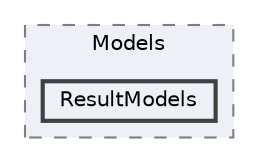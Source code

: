 digraph "D:/Projects/SECUiDEA_ERP/SECUiDEA_ERP_Server/SECUiDEA_ERP_Server/Models/ResultModels"
{
 // LATEX_PDF_SIZE
  bgcolor="transparent";
  edge [fontname=Helvetica,fontsize=10,labelfontname=Helvetica,labelfontsize=10];
  node [fontname=Helvetica,fontsize=10,shape=box,height=0.2,width=0.4];
  compound=true
  subgraph clusterdir_e5e918697ed6865781213355e6f6b08a {
    graph [ bgcolor="#edf0f7", pencolor="grey50", label="Models", fontname=Helvetica,fontsize=10 style="filled,dashed", URL="dir_e5e918697ed6865781213355e6f6b08a.html",tooltip=""]
  dir_77963778965fbc5447f2394fce3f94de [label="ResultModels", fillcolor="#edf0f7", color="grey25", style="filled,bold", URL="dir_77963778965fbc5447f2394fce3f94de.html",tooltip=""];
  }
}
